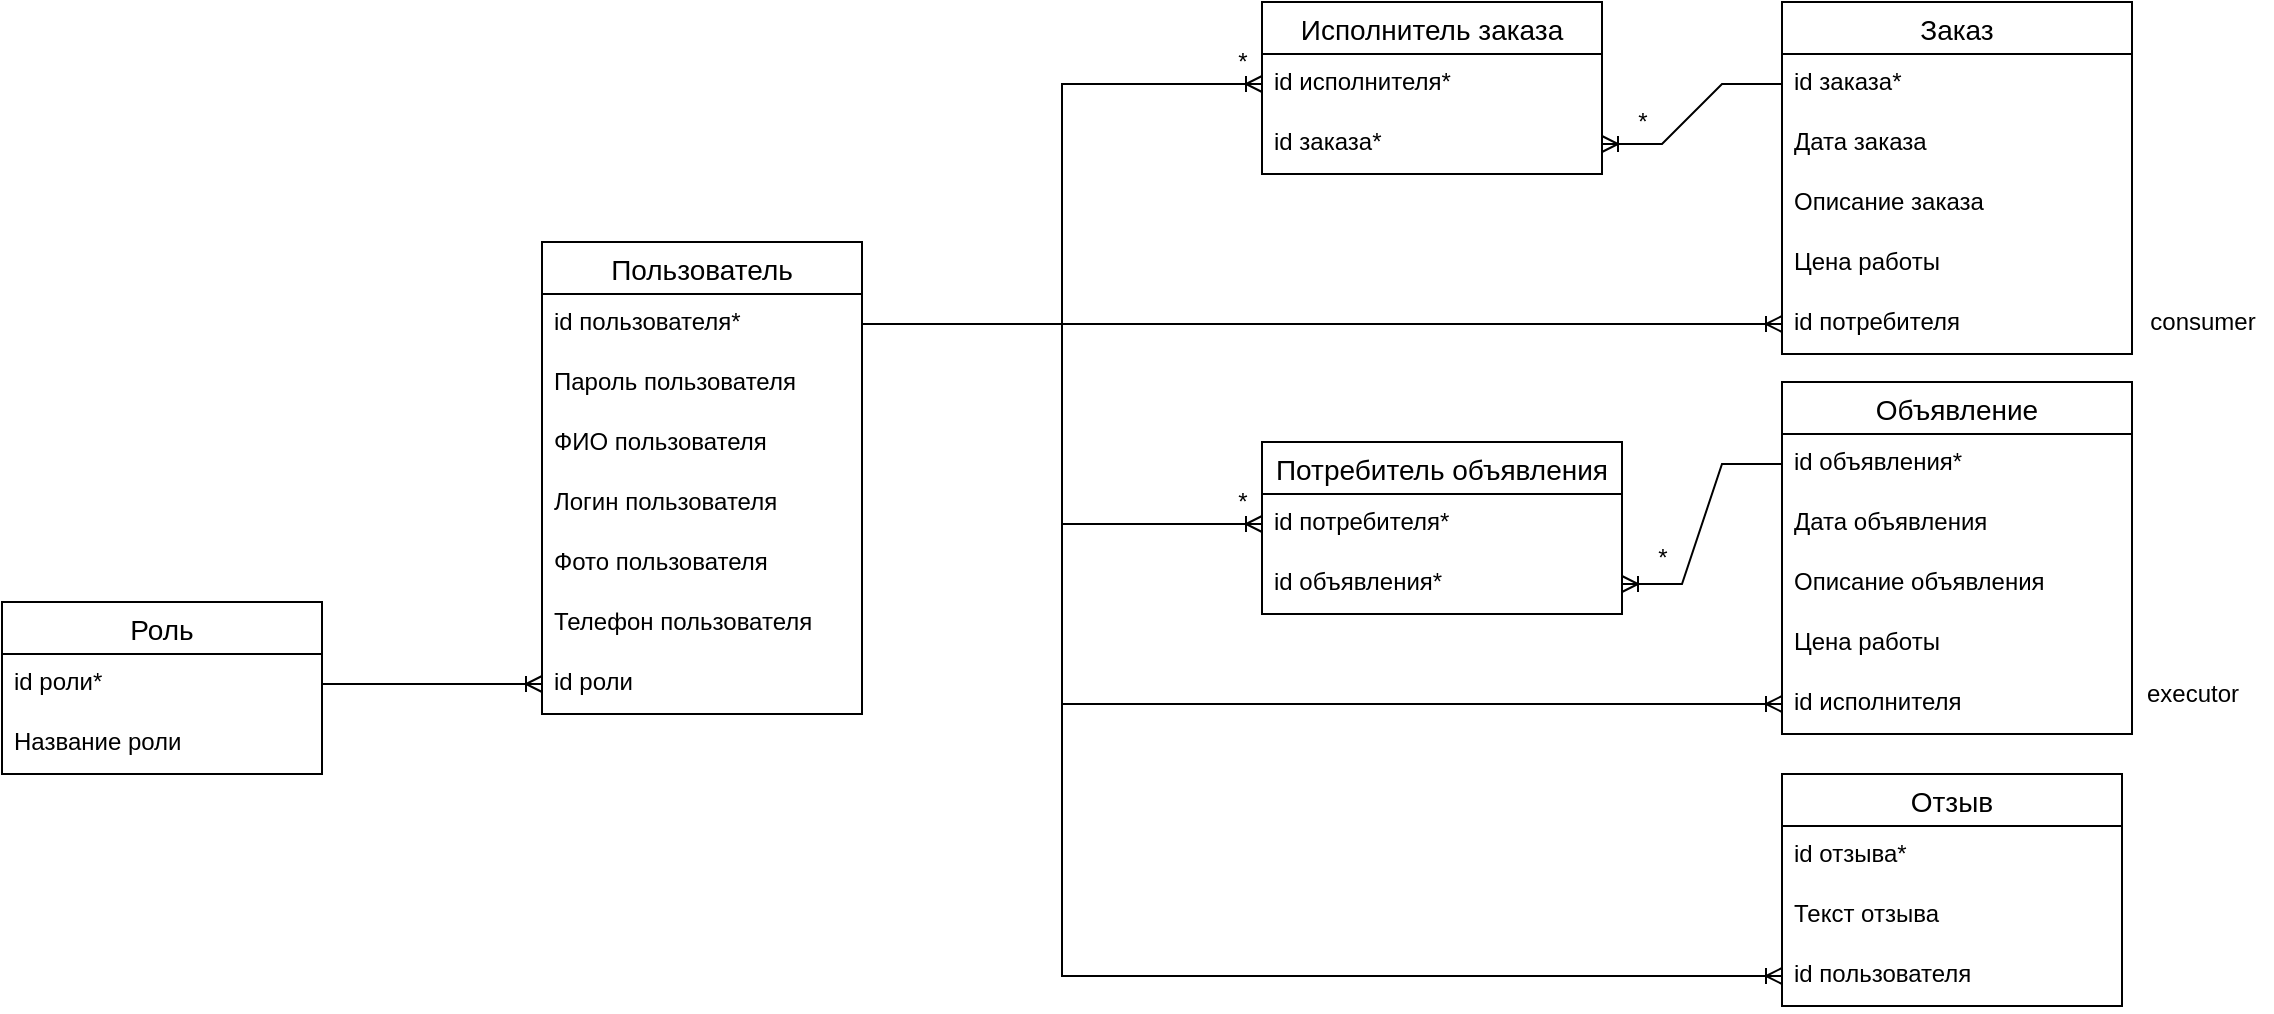 <mxfile version="16.5.3" type="device"><diagram id="R2lEEEUBdFMjLlhIrx00" name="Page-1"><mxGraphModel dx="1422" dy="789" grid="1" gridSize="10" guides="1" tooltips="1" connect="1" arrows="1" fold="1" page="1" pageScale="1" pageWidth="850" pageHeight="1100" math="0" shadow="0" extFonts="Permanent Marker^https://fonts.googleapis.com/css?family=Permanent+Marker"><root><mxCell id="0"/><mxCell id="1" parent="0"/><mxCell id="qSgIdctPozzuOz4ctb9F-1" value="Пользователь" style="swimlane;fontStyle=0;childLayout=stackLayout;horizontal=1;startSize=26;horizontalStack=0;resizeParent=1;resizeParentMax=0;resizeLast=0;collapsible=1;marginBottom=0;align=center;fontSize=14;" parent="1" vertex="1"><mxGeometry x="470" y="230" width="160" height="236" as="geometry"/></mxCell><mxCell id="qSgIdctPozzuOz4ctb9F-2" value="id пользователя*" style="text;strokeColor=none;fillColor=none;spacingLeft=4;spacingRight=4;overflow=hidden;rotatable=0;points=[[0,0.5],[1,0.5]];portConstraint=eastwest;fontSize=12;" parent="qSgIdctPozzuOz4ctb9F-1" vertex="1"><mxGeometry y="26" width="160" height="30" as="geometry"/></mxCell><mxCell id="qSgIdctPozzuOz4ctb9F-3" value="Пароль пользователя" style="text;strokeColor=none;fillColor=none;spacingLeft=4;spacingRight=4;overflow=hidden;rotatable=0;points=[[0,0.5],[1,0.5]];portConstraint=eastwest;fontSize=12;" parent="qSgIdctPozzuOz4ctb9F-1" vertex="1"><mxGeometry y="56" width="160" height="30" as="geometry"/></mxCell><mxCell id="qSgIdctPozzuOz4ctb9F-4" value="ФИО пользователя" style="text;strokeColor=none;fillColor=none;spacingLeft=4;spacingRight=4;overflow=hidden;rotatable=0;points=[[0,0.5],[1,0.5]];portConstraint=eastwest;fontSize=12;" parent="qSgIdctPozzuOz4ctb9F-1" vertex="1"><mxGeometry y="86" width="160" height="30" as="geometry"/></mxCell><mxCell id="uXEgquvzJILB4CnSaS8W-9" value="Логин пользователя" style="text;strokeColor=none;fillColor=none;spacingLeft=4;spacingRight=4;overflow=hidden;rotatable=0;points=[[0,0.5],[1,0.5]];portConstraint=eastwest;fontSize=12;" parent="qSgIdctPozzuOz4ctb9F-1" vertex="1"><mxGeometry y="116" width="160" height="30" as="geometry"/></mxCell><mxCell id="uXEgquvzJILB4CnSaS8W-12" value="Фото пользователя" style="text;strokeColor=none;fillColor=none;spacingLeft=4;spacingRight=4;overflow=hidden;rotatable=0;points=[[0,0.5],[1,0.5]];portConstraint=eastwest;fontSize=12;" parent="qSgIdctPozzuOz4ctb9F-1" vertex="1"><mxGeometry y="146" width="160" height="30" as="geometry"/></mxCell><mxCell id="uXEgquvzJILB4CnSaS8W-13" value="Телефон пользователя" style="text;strokeColor=none;fillColor=none;spacingLeft=4;spacingRight=4;overflow=hidden;rotatable=0;points=[[0,0.5],[1,0.5]];portConstraint=eastwest;fontSize=12;" parent="qSgIdctPozzuOz4ctb9F-1" vertex="1"><mxGeometry y="176" width="160" height="30" as="geometry"/></mxCell><mxCell id="uXEgquvzJILB4CnSaS8W-27" value="id роли" style="text;strokeColor=none;fillColor=none;spacingLeft=4;spacingRight=4;overflow=hidden;rotatable=0;points=[[0,0.5],[1,0.5]];portConstraint=eastwest;fontSize=12;" parent="qSgIdctPozzuOz4ctb9F-1" vertex="1"><mxGeometry y="206" width="160" height="30" as="geometry"/></mxCell><mxCell id="qSgIdctPozzuOz4ctb9F-15" value="Объявление" style="swimlane;fontStyle=0;childLayout=stackLayout;horizontal=1;startSize=26;horizontalStack=0;resizeParent=1;resizeParentMax=0;resizeLast=0;collapsible=1;marginBottom=0;align=center;fontSize=14;" parent="1" vertex="1"><mxGeometry x="1090" y="300" width="175" height="176" as="geometry"/></mxCell><mxCell id="qSgIdctPozzuOz4ctb9F-16" value="id объявления*" style="text;strokeColor=none;fillColor=none;spacingLeft=4;spacingRight=4;overflow=hidden;rotatable=0;points=[[0,0.5],[1,0.5]];portConstraint=eastwest;fontSize=12;" parent="qSgIdctPozzuOz4ctb9F-15" vertex="1"><mxGeometry y="26" width="175" height="30" as="geometry"/></mxCell><mxCell id="qSgIdctPozzuOz4ctb9F-17" value="Дата объявления" style="text;strokeColor=none;fillColor=none;spacingLeft=4;spacingRight=4;overflow=hidden;rotatable=0;points=[[0,0.5],[1,0.5]];portConstraint=eastwest;fontSize=12;" parent="qSgIdctPozzuOz4ctb9F-15" vertex="1"><mxGeometry y="56" width="175" height="30" as="geometry"/></mxCell><mxCell id="qSgIdctPozzuOz4ctb9F-18" value="Описание объявления" style="text;strokeColor=none;fillColor=none;spacingLeft=4;spacingRight=4;overflow=hidden;rotatable=0;points=[[0,0.5],[1,0.5]];portConstraint=eastwest;fontSize=12;" parent="qSgIdctPozzuOz4ctb9F-15" vertex="1"><mxGeometry y="86" width="175" height="30" as="geometry"/></mxCell><mxCell id="qSgIdctPozzuOz4ctb9F-19" value="Цена работы" style="text;strokeColor=none;fillColor=none;spacingLeft=4;spacingRight=4;overflow=hidden;rotatable=0;points=[[0,0.5],[1,0.5]];portConstraint=eastwest;fontSize=12;" parent="qSgIdctPozzuOz4ctb9F-15" vertex="1"><mxGeometry y="116" width="175" height="30" as="geometry"/></mxCell><mxCell id="qSgIdctPozzuOz4ctb9F-26" value="id исполнителя" style="text;strokeColor=none;fillColor=none;spacingLeft=4;spacingRight=4;overflow=hidden;rotatable=0;points=[[0,0.5],[1,0.5]];portConstraint=eastwest;fontSize=12;" parent="qSgIdctPozzuOz4ctb9F-15" vertex="1"><mxGeometry y="146" width="175" height="30" as="geometry"/></mxCell><mxCell id="qSgIdctPozzuOz4ctb9F-20" value="Исполнитель заказа" style="swimlane;fontStyle=0;childLayout=stackLayout;horizontal=1;startSize=26;horizontalStack=0;resizeParent=1;resizeParentMax=0;resizeLast=0;collapsible=1;marginBottom=0;align=center;fontSize=14;" parent="1" vertex="1"><mxGeometry x="830" y="110" width="170" height="86" as="geometry"/></mxCell><mxCell id="qSgIdctPozzuOz4ctb9F-21" value="id исполнителя*" style="text;strokeColor=none;fillColor=none;spacingLeft=4;spacingRight=4;overflow=hidden;rotatable=0;points=[[0,0.5],[1,0.5]];portConstraint=eastwest;fontSize=12;" parent="qSgIdctPozzuOz4ctb9F-20" vertex="1"><mxGeometry y="26" width="170" height="30" as="geometry"/></mxCell><mxCell id="qSgIdctPozzuOz4ctb9F-22" value="id заказа*" style="text;strokeColor=none;fillColor=none;spacingLeft=4;spacingRight=4;overflow=hidden;rotatable=0;points=[[0,0.5],[1,0.5]];portConstraint=eastwest;fontSize=12;" parent="qSgIdctPozzuOz4ctb9F-20" vertex="1"><mxGeometry y="56" width="170" height="30" as="geometry"/></mxCell><mxCell id="qSgIdctPozzuOz4ctb9F-25" value="" style="edgeStyle=entityRelationEdgeStyle;fontSize=12;html=1;endArrow=ERoneToMany;rounded=0;exitX=0;exitY=0.5;exitDx=0;exitDy=0;entryX=1;entryY=0.5;entryDx=0;entryDy=0;" parent="1" source="uXEgquvzJILB4CnSaS8W-15" target="qSgIdctPozzuOz4ctb9F-22" edge="1"><mxGeometry width="100" height="100" relative="1" as="geometry"><mxPoint x="990" y="620" as="sourcePoint"/><mxPoint x="1090" y="520" as="targetPoint"/></mxGeometry></mxCell><mxCell id="uXEgquvzJILB4CnSaS8W-1" value="Отзыв" style="swimlane;fontStyle=0;childLayout=stackLayout;horizontal=1;startSize=26;horizontalStack=0;resizeParent=1;resizeParentMax=0;resizeLast=0;collapsible=1;marginBottom=0;align=center;fontSize=14;" parent="1" vertex="1"><mxGeometry x="1090" y="496" width="170" height="116" as="geometry"/></mxCell><mxCell id="uXEgquvzJILB4CnSaS8W-2" value="id отзыва*" style="text;strokeColor=none;fillColor=none;spacingLeft=4;spacingRight=4;overflow=hidden;rotatable=0;points=[[0,0.5],[1,0.5]];portConstraint=eastwest;fontSize=12;" parent="uXEgquvzJILB4CnSaS8W-1" vertex="1"><mxGeometry y="26" width="170" height="30" as="geometry"/></mxCell><mxCell id="uXEgquvzJILB4CnSaS8W-3" value="Текст отзыва" style="text;strokeColor=none;fillColor=none;spacingLeft=4;spacingRight=4;overflow=hidden;rotatable=0;points=[[0,0.5],[1,0.5]];portConstraint=eastwest;fontSize=12;" parent="uXEgquvzJILB4CnSaS8W-1" vertex="1"><mxGeometry y="56" width="170" height="30" as="geometry"/></mxCell><mxCell id="uXEgquvzJILB4CnSaS8W-4" value="id пользователя" style="text;strokeColor=none;fillColor=none;spacingLeft=4;spacingRight=4;overflow=hidden;rotatable=0;points=[[0,0.5],[1,0.5]];portConstraint=eastwest;fontSize=12;" parent="uXEgquvzJILB4CnSaS8W-1" vertex="1"><mxGeometry y="86" width="170" height="30" as="geometry"/></mxCell><mxCell id="uXEgquvzJILB4CnSaS8W-14" value="Заказ" style="swimlane;fontStyle=0;childLayout=stackLayout;horizontal=1;startSize=26;horizontalStack=0;resizeParent=1;resizeParentMax=0;resizeLast=0;collapsible=1;marginBottom=0;align=center;fontSize=14;" parent="1" vertex="1"><mxGeometry x="1090" y="110" width="175" height="176" as="geometry"/></mxCell><mxCell id="uXEgquvzJILB4CnSaS8W-15" value="id заказа*" style="text;strokeColor=none;fillColor=none;spacingLeft=4;spacingRight=4;overflow=hidden;rotatable=0;points=[[0,0.5],[1,0.5]];portConstraint=eastwest;fontSize=12;" parent="uXEgquvzJILB4CnSaS8W-14" vertex="1"><mxGeometry y="26" width="175" height="30" as="geometry"/></mxCell><mxCell id="uXEgquvzJILB4CnSaS8W-16" value="Дата заказа" style="text;strokeColor=none;fillColor=none;spacingLeft=4;spacingRight=4;overflow=hidden;rotatable=0;points=[[0,0.5],[1,0.5]];portConstraint=eastwest;fontSize=12;" parent="uXEgquvzJILB4CnSaS8W-14" vertex="1"><mxGeometry y="56" width="175" height="30" as="geometry"/></mxCell><mxCell id="uXEgquvzJILB4CnSaS8W-17" value="Описание заказа" style="text;strokeColor=none;fillColor=none;spacingLeft=4;spacingRight=4;overflow=hidden;rotatable=0;points=[[0,0.5],[1,0.5]];portConstraint=eastwest;fontSize=12;" parent="uXEgquvzJILB4CnSaS8W-14" vertex="1"><mxGeometry y="86" width="175" height="30" as="geometry"/></mxCell><mxCell id="uXEgquvzJILB4CnSaS8W-18" value="Цена работы" style="text;strokeColor=none;fillColor=none;spacingLeft=4;spacingRight=4;overflow=hidden;rotatable=0;points=[[0,0.5],[1,0.5]];portConstraint=eastwest;fontSize=12;" parent="uXEgquvzJILB4CnSaS8W-14" vertex="1"><mxGeometry y="116" width="175" height="30" as="geometry"/></mxCell><mxCell id="uXEgquvzJILB4CnSaS8W-19" value="id потребителя" style="text;strokeColor=none;fillColor=none;spacingLeft=4;spacingRight=4;overflow=hidden;rotatable=0;points=[[0,0.5],[1,0.5]];portConstraint=eastwest;fontSize=12;" parent="uXEgquvzJILB4CnSaS8W-14" vertex="1"><mxGeometry y="146" width="175" height="30" as="geometry"/></mxCell><mxCell id="uXEgquvzJILB4CnSaS8W-20" value="Потребитель объявления" style="swimlane;fontStyle=0;childLayout=stackLayout;horizontal=1;startSize=26;horizontalStack=0;resizeParent=1;resizeParentMax=0;resizeLast=0;collapsible=1;marginBottom=0;align=center;fontSize=14;" parent="1" vertex="1"><mxGeometry x="830" y="330" width="180" height="86" as="geometry"/></mxCell><mxCell id="uXEgquvzJILB4CnSaS8W-21" value="id потребителя*" style="text;strokeColor=none;fillColor=none;spacingLeft=4;spacingRight=4;overflow=hidden;rotatable=0;points=[[0,0.5],[1,0.5]];portConstraint=eastwest;fontSize=12;" parent="uXEgquvzJILB4CnSaS8W-20" vertex="1"><mxGeometry y="26" width="180" height="30" as="geometry"/></mxCell><mxCell id="uXEgquvzJILB4CnSaS8W-22" value="id объявления*" style="text;strokeColor=none;fillColor=none;spacingLeft=4;spacingRight=4;overflow=hidden;rotatable=0;points=[[0,0.5],[1,0.5]];portConstraint=eastwest;fontSize=12;" parent="uXEgquvzJILB4CnSaS8W-20" vertex="1"><mxGeometry y="56" width="180" height="30" as="geometry"/></mxCell><mxCell id="uXEgquvzJILB4CnSaS8W-24" value="" style="edgeStyle=entityRelationEdgeStyle;fontSize=12;html=1;endArrow=ERoneToMany;rounded=0;exitX=0;exitY=0.5;exitDx=0;exitDy=0;entryX=1;entryY=0.5;entryDx=0;entryDy=0;" parent="1" source="qSgIdctPozzuOz4ctb9F-16" target="uXEgquvzJILB4CnSaS8W-22" edge="1"><mxGeometry width="100" height="100" relative="1" as="geometry"><mxPoint x="920" y="580" as="sourcePoint"/><mxPoint x="1020" y="480" as="targetPoint"/></mxGeometry></mxCell><mxCell id="uXEgquvzJILB4CnSaS8W-28" value="Роль" style="swimlane;fontStyle=0;childLayout=stackLayout;horizontal=1;startSize=26;horizontalStack=0;resizeParent=1;resizeParentMax=0;resizeLast=0;collapsible=1;marginBottom=0;align=center;fontSize=14;" parent="1" vertex="1"><mxGeometry x="200" y="410" width="160" height="86" as="geometry"/></mxCell><mxCell id="uXEgquvzJILB4CnSaS8W-29" value="id роли*" style="text;strokeColor=none;fillColor=none;spacingLeft=4;spacingRight=4;overflow=hidden;rotatable=0;points=[[0,0.5],[1,0.5]];portConstraint=eastwest;fontSize=12;" parent="uXEgquvzJILB4CnSaS8W-28" vertex="1"><mxGeometry y="26" width="160" height="30" as="geometry"/></mxCell><mxCell id="uXEgquvzJILB4CnSaS8W-30" value="Название роли" style="text;strokeColor=none;fillColor=none;spacingLeft=4;spacingRight=4;overflow=hidden;rotatable=0;points=[[0,0.5],[1,0.5]];portConstraint=eastwest;fontSize=12;" parent="uXEgquvzJILB4CnSaS8W-28" vertex="1"><mxGeometry y="56" width="160" height="30" as="geometry"/></mxCell><mxCell id="uXEgquvzJILB4CnSaS8W-32" value="" style="edgeStyle=entityRelationEdgeStyle;fontSize=12;html=1;endArrow=ERoneToMany;rounded=0;entryX=0;entryY=0.5;entryDx=0;entryDy=0;exitX=1;exitY=0.5;exitDx=0;exitDy=0;" parent="1" source="uXEgquvzJILB4CnSaS8W-29" target="uXEgquvzJILB4CnSaS8W-27" edge="1"><mxGeometry width="100" height="100" relative="1" as="geometry"><mxPoint x="310" y="630" as="sourcePoint"/><mxPoint x="410" y="530" as="targetPoint"/></mxGeometry></mxCell><mxCell id="uXEgquvzJILB4CnSaS8W-35" value="" style="edgeStyle=elbowEdgeStyle;fontSize=12;html=1;endArrow=ERoneToMany;rounded=0;exitX=1;exitY=0.5;exitDx=0;exitDy=0;entryX=0;entryY=0.5;entryDx=0;entryDy=0;" parent="1" source="qSgIdctPozzuOz4ctb9F-2" target="qSgIdctPozzuOz4ctb9F-26" edge="1"><mxGeometry width="100" height="100" relative="1" as="geometry"><mxPoint x="690" y="700" as="sourcePoint"/><mxPoint x="790" y="600" as="targetPoint"/><Array as="points"><mxPoint x="730" y="310"/></Array></mxGeometry></mxCell><mxCell id="uXEgquvzJILB4CnSaS8W-36" value="" style="edgeStyle=elbowEdgeStyle;fontSize=12;html=1;endArrow=ERoneToMany;rounded=0;exitX=1;exitY=0.5;exitDx=0;exitDy=0;entryX=0;entryY=0.5;entryDx=0;entryDy=0;" parent="1" source="qSgIdctPozzuOz4ctb9F-2" target="uXEgquvzJILB4CnSaS8W-21" edge="1"><mxGeometry width="100" height="100" relative="1" as="geometry"><mxPoint x="670" y="250" as="sourcePoint"/><mxPoint x="770" y="150" as="targetPoint"/></mxGeometry></mxCell><mxCell id="uXEgquvzJILB4CnSaS8W-37" value="" style="edgeStyle=elbowEdgeStyle;fontSize=12;html=1;endArrow=ERoneToMany;rounded=0;exitX=1;exitY=0.5;exitDx=0;exitDy=0;entryX=0;entryY=0.5;entryDx=0;entryDy=0;" parent="1" source="qSgIdctPozzuOz4ctb9F-2" target="qSgIdctPozzuOz4ctb9F-21" edge="1"><mxGeometry width="100" height="100" relative="1" as="geometry"><mxPoint x="710" y="250" as="sourcePoint"/><mxPoint x="810" y="150" as="targetPoint"/></mxGeometry></mxCell><mxCell id="uXEgquvzJILB4CnSaS8W-38" value="" style="edgeStyle=entityRelationEdgeStyle;fontSize=12;html=1;endArrow=ERoneToMany;rounded=0;entryX=0;entryY=0.5;entryDx=0;entryDy=0;" parent="1" target="uXEgquvzJILB4CnSaS8W-19" edge="1"><mxGeometry width="100" height="100" relative="1" as="geometry"><mxPoint x="630" y="271" as="sourcePoint"/><mxPoint x="980" y="620" as="targetPoint"/></mxGeometry></mxCell><mxCell id="uXEgquvzJILB4CnSaS8W-40" value="" style="edgeStyle=elbowEdgeStyle;fontSize=12;html=1;endArrow=ERoneToMany;rounded=0;exitX=1;exitY=0.5;exitDx=0;exitDy=0;entryX=0;entryY=0.5;entryDx=0;entryDy=0;" parent="1" source="qSgIdctPozzuOz4ctb9F-2" target="uXEgquvzJILB4CnSaS8W-4" edge="1"><mxGeometry width="100" height="100" relative="1" as="geometry"><mxPoint x="780" y="640" as="sourcePoint"/><mxPoint x="880" y="540" as="targetPoint"/><Array as="points"><mxPoint x="730" y="410"/></Array></mxGeometry></mxCell><mxCell id="fJtTT1KwFz7GO0f2M0Ql-1" value="*" style="text;html=1;align=center;verticalAlign=middle;resizable=0;points=[];autosize=1;strokeColor=none;fillColor=none;" parent="1" vertex="1"><mxGeometry x="810" y="130" width="20" height="20" as="geometry"/></mxCell><mxCell id="fJtTT1KwFz7GO0f2M0Ql-2" value="*" style="text;html=1;align=center;verticalAlign=middle;resizable=0;points=[];autosize=1;strokeColor=none;fillColor=none;" parent="1" vertex="1"><mxGeometry x="1010" y="160" width="20" height="20" as="geometry"/></mxCell><mxCell id="fJtTT1KwFz7GO0f2M0Ql-3" value="*" style="text;html=1;align=center;verticalAlign=middle;resizable=0;points=[];autosize=1;strokeColor=none;fillColor=none;" parent="1" vertex="1"><mxGeometry x="810" y="350" width="20" height="20" as="geometry"/></mxCell><mxCell id="fJtTT1KwFz7GO0f2M0Ql-4" value="*" style="text;html=1;align=center;verticalAlign=middle;resizable=0;points=[];autosize=1;strokeColor=none;fillColor=none;" parent="1" vertex="1"><mxGeometry x="1020" y="378" width="20" height="20" as="geometry"/></mxCell><mxCell id="9mEjGls8181ETg6p2suW-1" value="consumer" style="text;html=1;align=center;verticalAlign=middle;resizable=0;points=[];autosize=1;strokeColor=none;fillColor=none;" vertex="1" parent="1"><mxGeometry x="1265" y="260" width="70" height="20" as="geometry"/></mxCell><mxCell id="9mEjGls8181ETg6p2suW-2" value="executor" style="text;html=1;align=center;verticalAlign=middle;resizable=0;points=[];autosize=1;strokeColor=none;fillColor=none;" vertex="1" parent="1"><mxGeometry x="1265" y="446" width="60" height="20" as="geometry"/></mxCell></root></mxGraphModel></diagram></mxfile>